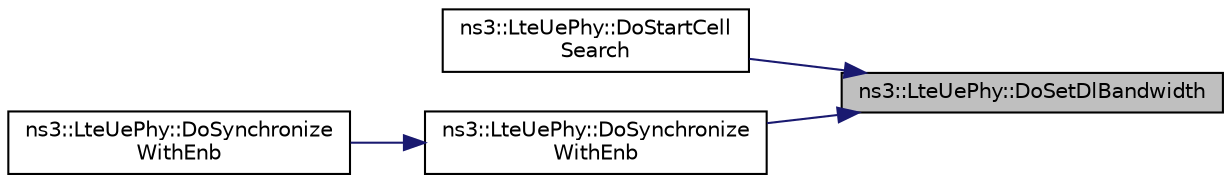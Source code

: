 digraph "ns3::LteUePhy::DoSetDlBandwidth"
{
 // LATEX_PDF_SIZE
  edge [fontname="Helvetica",fontsize="10",labelfontname="Helvetica",labelfontsize="10"];
  node [fontname="Helvetica",fontsize="10",shape=record];
  rankdir="RL";
  Node1 [label="ns3::LteUePhy::DoSetDlBandwidth",height=0.2,width=0.4,color="black", fillcolor="grey75", style="filled", fontcolor="black",tooltip="Set DL bandwidth function."];
  Node1 -> Node2 [dir="back",color="midnightblue",fontsize="10",style="solid",fontname="Helvetica"];
  Node2 [label="ns3::LteUePhy::DoStartCell\lSearch",height=0.2,width=0.4,color="black", fillcolor="white", style="filled",URL="$classns3_1_1_lte_ue_phy.html#a56e7d7a21b8d52d61e1578649c5ca36c",tooltip="Start the cell search function."];
  Node1 -> Node3 [dir="back",color="midnightblue",fontsize="10",style="solid",fontname="Helvetica"];
  Node3 [label="ns3::LteUePhy::DoSynchronize\lWithEnb",height=0.2,width=0.4,color="black", fillcolor="white", style="filled",URL="$classns3_1_1_lte_ue_phy.html#a73eff1d7da65749d46e20c64fd7ebfa8",tooltip="Synchronize with ENB function."];
  Node3 -> Node4 [dir="back",color="midnightblue",fontsize="10",style="solid",fontname="Helvetica"];
  Node4 [label="ns3::LteUePhy::DoSynchronize\lWithEnb",height=0.2,width=0.4,color="black", fillcolor="white", style="filled",URL="$classns3_1_1_lte_ue_phy.html#a7a4dbda1a66c2113bb35b4fd7d710b4e",tooltip="Synchronize with ENB function."];
}
